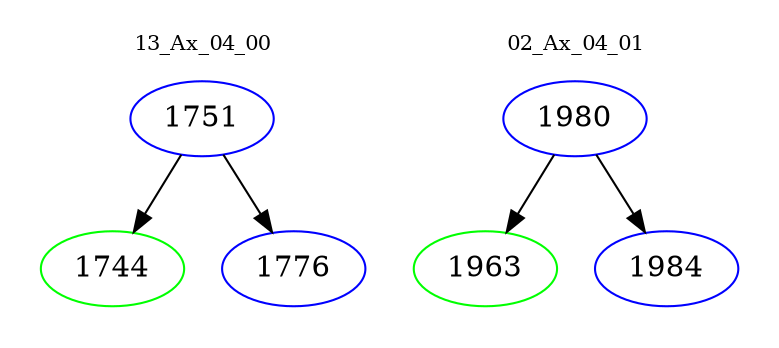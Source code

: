 digraph{
subgraph cluster_0 {
color = white
label = "13_Ax_04_00";
fontsize=10;
T0_1751 [label="1751", color="blue"]
T0_1751 -> T0_1744 [color="black"]
T0_1744 [label="1744", color="green"]
T0_1751 -> T0_1776 [color="black"]
T0_1776 [label="1776", color="blue"]
}
subgraph cluster_1 {
color = white
label = "02_Ax_04_01";
fontsize=10;
T1_1980 [label="1980", color="blue"]
T1_1980 -> T1_1963 [color="black"]
T1_1963 [label="1963", color="green"]
T1_1980 -> T1_1984 [color="black"]
T1_1984 [label="1984", color="blue"]
}
}
